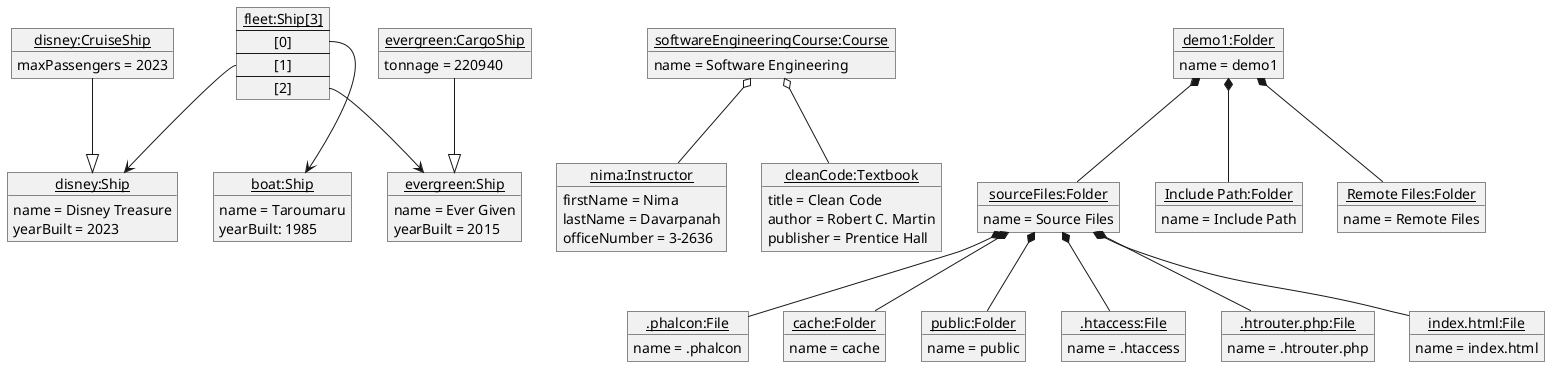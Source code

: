 @startuml
'https://plantuml.com/object-diagram

object "<u>boat:Ship</u>" as taroumaru{
name = Taroumaru
yearBuilt: 1985
}

object "<u>disney:CruiseShip</u>" as disney{
maxPassengers = 2023
}

object "<u>disney:Ship</u>" as disneyShip{
name = Disney Treasure
yearBuilt = 2023
}

object "<u>evergreen:CargoShip</u>" as evergreen{
tonnage = 220940
}

object "<u>evergreen:Ship</u>" as evergreenShip{
name = Ever Given
yearBuilt = 2015
}


map "<u>fleet:Ship[3]</u>" as fleet{
[0] *--> taroumaru
[1] *--> disneyShip
[2] *--> evergreenShip
}
disney --|> disneyShip
evergreen --|> evergreenShip

object "<u>softwareEngineeringCourse:Course</u>" as softwareEngineeringCourse{
name = Software Engineering
}

object "<u>nima:Instructor</u>" as nima{
firstName = Nima
lastName = Davarpanah
officeNumber = 3-2636
}

object "<u>cleanCode:Textbook</u>" as cleanCode{
title = Clean Code
author = Robert C. Martin
publisher = Prentice Hall
}

softwareEngineeringCourse o-- nima
softwareEngineeringCourse o-- cleanCode

object "<u>demo1:Folder</u>" as demo1{
name = demo1
}
object "<u>sourceFiles:Folder</u>" as sourceFiles{
name = Source Files
}
object "<u>.phalcon:File</u>" as .phalcon{
name = .phalcon
}
object "<u>cache:Folder</u>" as cache{
name = cache
}
object "<u>public:Folder</u>" as public{
name = public
}
object "<u>.htaccess:File</u>" as .htaccess{
name = .htaccess
}
object "<u>.htrouter.php:File</u>" as htrouterphp{
name = .htrouter.php
}
object "<u>index.html:File</u>" as indexhtml{
name = index.html
}
object "<u>Include Path:Folder</u>" as includePath{
name = Include Path
}
object "<u>Remote Files:Folder</u>" as remoteFiles{
name = Remote Files
}
demo1 *-- sourceFiles
sourceFiles *-- .phalcon
sourceFiles *-- cache
sourceFiles *-- public
sourceFiles *-- .htaccess
sourceFiles *-- htrouterphp
sourceFiles *-- indexhtml
demo1 *-- includePath
demo1 *-- remoteFiles


@enduml
